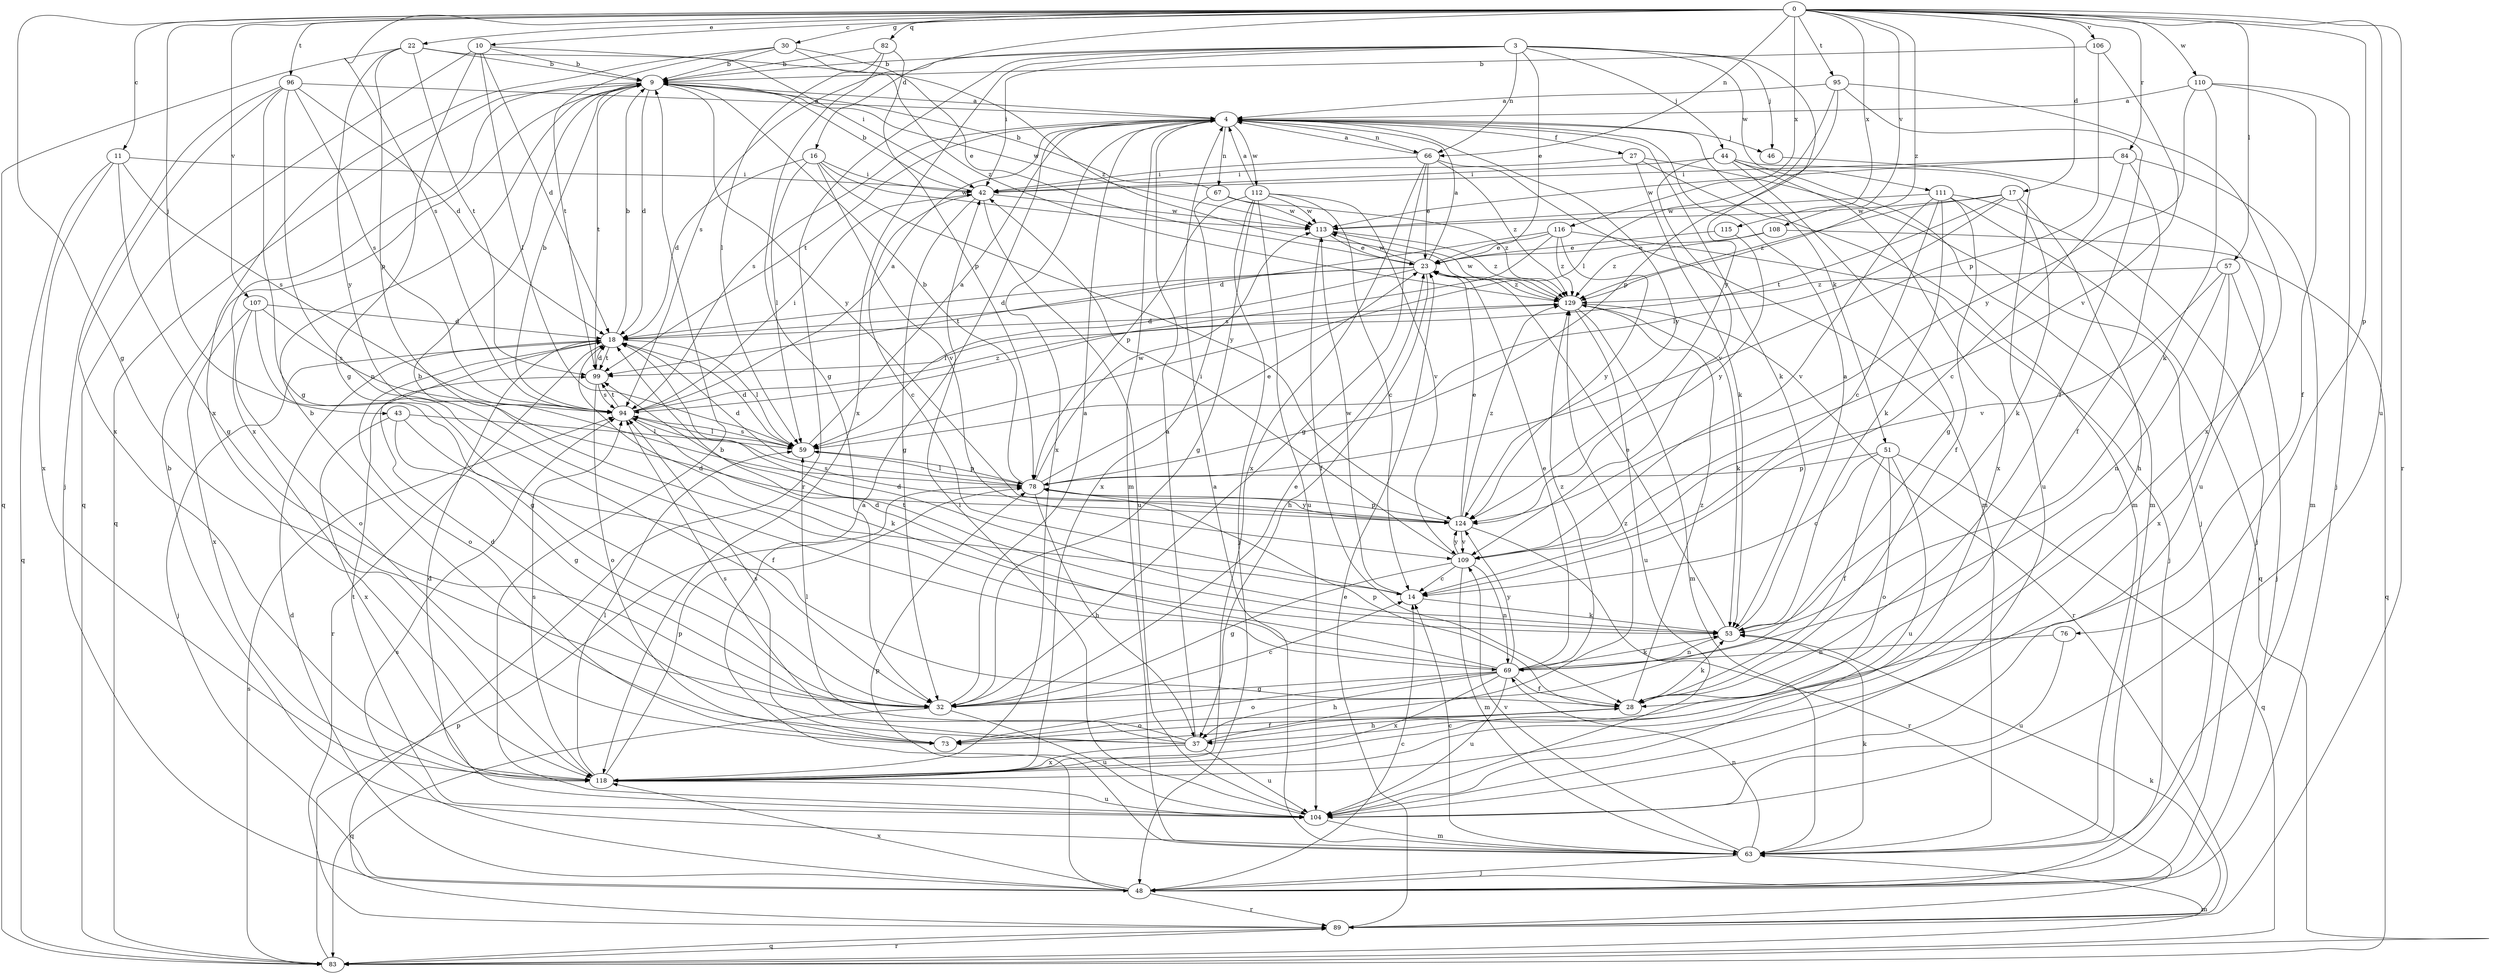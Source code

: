 strict digraph  {
0;
3;
4;
9;
10;
11;
14;
16;
17;
18;
22;
23;
27;
28;
30;
32;
37;
42;
43;
44;
46;
48;
51;
53;
57;
59;
63;
66;
67;
69;
73;
76;
78;
82;
83;
84;
89;
94;
95;
96;
99;
104;
106;
107;
108;
109;
110;
111;
112;
113;
115;
116;
118;
124;
129;
0 -> 10  [label=c];
0 -> 11  [label=c];
0 -> 16  [label=d];
0 -> 17  [label=d];
0 -> 22  [label=e];
0 -> 30  [label=g];
0 -> 32  [label=g];
0 -> 43  [label=j];
0 -> 57  [label=l];
0 -> 66  [label=n];
0 -> 76  [label=p];
0 -> 82  [label=q];
0 -> 84  [label=r];
0 -> 89  [label=r];
0 -> 94  [label=s];
0 -> 95  [label=t];
0 -> 96  [label=t];
0 -> 104  [label=u];
0 -> 106  [label=v];
0 -> 107  [label=v];
0 -> 108  [label=v];
0 -> 110  [label=w];
0 -> 115  [label=x];
0 -> 116  [label=x];
0 -> 129  [label=z];
3 -> 9  [label=b];
3 -> 23  [label=e];
3 -> 42  [label=i];
3 -> 44  [label=j];
3 -> 46  [label=j];
3 -> 66  [label=n];
3 -> 89  [label=r];
3 -> 94  [label=s];
3 -> 111  [label=w];
3 -> 118  [label=x];
3 -> 124  [label=y];
4 -> 27  [label=f];
4 -> 46  [label=j];
4 -> 51  [label=k];
4 -> 53  [label=k];
4 -> 63  [label=m];
4 -> 66  [label=n];
4 -> 67  [label=n];
4 -> 94  [label=s];
4 -> 99  [label=t];
4 -> 112  [label=w];
4 -> 118  [label=x];
4 -> 124  [label=y];
9 -> 4  [label=a];
9 -> 18  [label=d];
9 -> 83  [label=q];
9 -> 99  [label=t];
9 -> 113  [label=w];
9 -> 118  [label=x];
9 -> 124  [label=y];
10 -> 9  [label=b];
10 -> 18  [label=d];
10 -> 32  [label=g];
10 -> 59  [label=l];
10 -> 83  [label=q];
10 -> 129  [label=z];
11 -> 32  [label=g];
11 -> 42  [label=i];
11 -> 83  [label=q];
11 -> 94  [label=s];
11 -> 118  [label=x];
14 -> 18  [label=d];
14 -> 53  [label=k];
14 -> 113  [label=w];
16 -> 18  [label=d];
16 -> 42  [label=i];
16 -> 59  [label=l];
16 -> 109  [label=v];
16 -> 113  [label=w];
16 -> 124  [label=y];
17 -> 37  [label=h];
17 -> 53  [label=k];
17 -> 59  [label=l];
17 -> 99  [label=t];
17 -> 113  [label=w];
17 -> 129  [label=z];
18 -> 9  [label=b];
18 -> 48  [label=j];
18 -> 59  [label=l];
18 -> 73  [label=o];
18 -> 89  [label=r];
18 -> 99  [label=t];
22 -> 9  [label=b];
22 -> 42  [label=i];
22 -> 78  [label=p];
22 -> 83  [label=q];
22 -> 99  [label=t];
22 -> 124  [label=y];
23 -> 4  [label=a];
23 -> 18  [label=d];
23 -> 37  [label=h];
23 -> 59  [label=l];
23 -> 99  [label=t];
23 -> 113  [label=w];
23 -> 129  [label=z];
27 -> 42  [label=i];
27 -> 48  [label=j];
27 -> 53  [label=k];
27 -> 63  [label=m];
28 -> 37  [label=h];
28 -> 53  [label=k];
28 -> 73  [label=o];
28 -> 78  [label=p];
28 -> 129  [label=z];
30 -> 9  [label=b];
30 -> 23  [label=e];
30 -> 99  [label=t];
30 -> 118  [label=x];
30 -> 129  [label=z];
32 -> 4  [label=a];
32 -> 14  [label=c];
32 -> 23  [label=e];
32 -> 83  [label=q];
32 -> 104  [label=u];
37 -> 4  [label=a];
37 -> 9  [label=b];
37 -> 18  [label=d];
37 -> 59  [label=l];
37 -> 94  [label=s];
37 -> 104  [label=u];
37 -> 118  [label=x];
37 -> 129  [label=z];
42 -> 9  [label=b];
42 -> 14  [label=c];
42 -> 32  [label=g];
42 -> 104  [label=u];
42 -> 113  [label=w];
43 -> 28  [label=f];
43 -> 32  [label=g];
43 -> 59  [label=l];
43 -> 118  [label=x];
44 -> 32  [label=g];
44 -> 42  [label=i];
44 -> 63  [label=m];
44 -> 104  [label=u];
44 -> 109  [label=v];
44 -> 118  [label=x];
46 -> 104  [label=u];
48 -> 4  [label=a];
48 -> 14  [label=c];
48 -> 18  [label=d];
48 -> 89  [label=r];
48 -> 94  [label=s];
48 -> 118  [label=x];
51 -> 14  [label=c];
51 -> 28  [label=f];
51 -> 73  [label=o];
51 -> 78  [label=p];
51 -> 83  [label=q];
51 -> 104  [label=u];
53 -> 4  [label=a];
53 -> 18  [label=d];
53 -> 23  [label=e];
53 -> 69  [label=n];
53 -> 99  [label=t];
57 -> 48  [label=j];
57 -> 69  [label=n];
57 -> 109  [label=v];
57 -> 118  [label=x];
57 -> 129  [label=z];
59 -> 4  [label=a];
59 -> 18  [label=d];
59 -> 78  [label=p];
59 -> 94  [label=s];
63 -> 4  [label=a];
63 -> 9  [label=b];
63 -> 14  [label=c];
63 -> 48  [label=j];
63 -> 53  [label=k];
63 -> 69  [label=n];
63 -> 78  [label=p];
63 -> 109  [label=v];
66 -> 4  [label=a];
66 -> 23  [label=e];
66 -> 32  [label=g];
66 -> 42  [label=i];
66 -> 63  [label=m];
66 -> 118  [label=x];
66 -> 129  [label=z];
67 -> 9  [label=b];
67 -> 113  [label=w];
67 -> 118  [label=x];
67 -> 129  [label=z];
69 -> 9  [label=b];
69 -> 18  [label=d];
69 -> 23  [label=e];
69 -> 28  [label=f];
69 -> 32  [label=g];
69 -> 37  [label=h];
69 -> 53  [label=k];
69 -> 73  [label=o];
69 -> 104  [label=u];
69 -> 118  [label=x];
69 -> 124  [label=y];
69 -> 129  [label=z];
73 -> 28  [label=f];
73 -> 94  [label=s];
76 -> 69  [label=n];
76 -> 104  [label=u];
78 -> 9  [label=b];
78 -> 18  [label=d];
78 -> 23  [label=e];
78 -> 37  [label=h];
78 -> 59  [label=l];
78 -> 113  [label=w];
78 -> 124  [label=y];
82 -> 9  [label=b];
82 -> 32  [label=g];
82 -> 59  [label=l];
82 -> 78  [label=p];
83 -> 63  [label=m];
83 -> 78  [label=p];
83 -> 89  [label=r];
83 -> 94  [label=s];
84 -> 14  [label=c];
84 -> 28  [label=f];
84 -> 42  [label=i];
84 -> 63  [label=m];
84 -> 113  [label=w];
89 -> 23  [label=e];
89 -> 53  [label=k];
89 -> 83  [label=q];
94 -> 4  [label=a];
94 -> 9  [label=b];
94 -> 42  [label=i];
94 -> 53  [label=k];
94 -> 59  [label=l];
94 -> 99  [label=t];
94 -> 129  [label=z];
95 -> 4  [label=a];
95 -> 28  [label=f];
95 -> 59  [label=l];
95 -> 78  [label=p];
95 -> 118  [label=x];
96 -> 4  [label=a];
96 -> 18  [label=d];
96 -> 32  [label=g];
96 -> 48  [label=j];
96 -> 69  [label=n];
96 -> 94  [label=s];
96 -> 118  [label=x];
99 -> 18  [label=d];
99 -> 73  [label=o];
99 -> 94  [label=s];
104 -> 9  [label=b];
104 -> 18  [label=d];
104 -> 42  [label=i];
104 -> 63  [label=m];
104 -> 99  [label=t];
106 -> 9  [label=b];
106 -> 78  [label=p];
106 -> 109  [label=v];
107 -> 18  [label=d];
107 -> 32  [label=g];
107 -> 73  [label=o];
107 -> 94  [label=s];
107 -> 118  [label=x];
108 -> 23  [label=e];
108 -> 83  [label=q];
108 -> 129  [label=z];
109 -> 14  [label=c];
109 -> 32  [label=g];
109 -> 42  [label=i];
109 -> 63  [label=m];
109 -> 69  [label=n];
109 -> 124  [label=y];
110 -> 4  [label=a];
110 -> 28  [label=f];
110 -> 48  [label=j];
110 -> 53  [label=k];
110 -> 124  [label=y];
111 -> 14  [label=c];
111 -> 28  [label=f];
111 -> 48  [label=j];
111 -> 53  [label=k];
111 -> 83  [label=q];
111 -> 109  [label=v];
111 -> 113  [label=w];
112 -> 4  [label=a];
112 -> 14  [label=c];
112 -> 32  [label=g];
112 -> 48  [label=j];
112 -> 78  [label=p];
112 -> 104  [label=u];
112 -> 109  [label=v];
112 -> 113  [label=w];
113 -> 23  [label=e];
113 -> 28  [label=f];
113 -> 129  [label=z];
115 -> 23  [label=e];
115 -> 124  [label=y];
116 -> 18  [label=d];
116 -> 23  [label=e];
116 -> 48  [label=j];
116 -> 94  [label=s];
116 -> 124  [label=y];
116 -> 129  [label=z];
118 -> 59  [label=l];
118 -> 78  [label=p];
118 -> 94  [label=s];
118 -> 104  [label=u];
124 -> 23  [label=e];
124 -> 78  [label=p];
124 -> 89  [label=r];
124 -> 94  [label=s];
124 -> 109  [label=v];
124 -> 129  [label=z];
129 -> 18  [label=d];
129 -> 53  [label=k];
129 -> 63  [label=m];
129 -> 89  [label=r];
129 -> 104  [label=u];
129 -> 113  [label=w];
}
